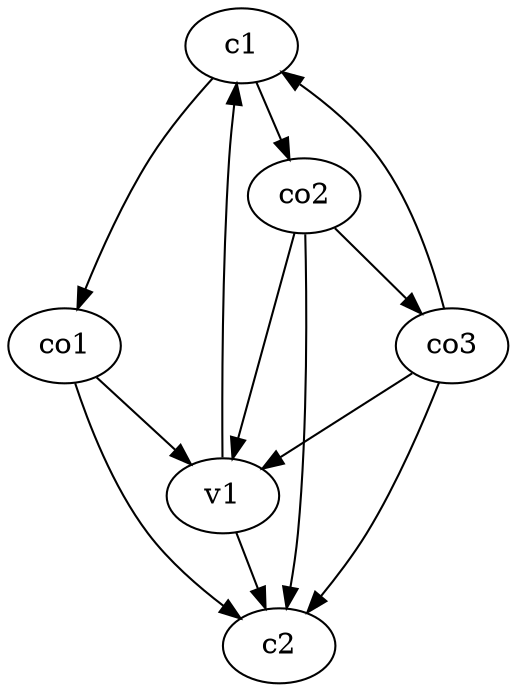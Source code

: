strict digraph  {
c1;
c2;
v1;
co1;
co2;
co3;
c1 -> co2  [weight=1];
c1 -> co1  [weight=1];
v1 -> c1  [weight=1];
v1 -> c2  [weight=1];
co1 -> c2  [weight=1];
co1 -> v1  [weight=1];
co2 -> c2  [weight=1];
co2 -> v1  [weight=1];
co2 -> co3  [weight=1];
co3 -> c2  [weight=1];
co3 -> c1  [weight=1];
co3 -> v1  [weight=1];
}
